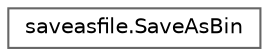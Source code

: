 digraph "Graphical Class Hierarchy"
{
 // LATEX_PDF_SIZE
  bgcolor="transparent";
  edge [fontname=Helvetica,fontsize=10,labelfontname=Helvetica,labelfontsize=10];
  node [fontname=Helvetica,fontsize=10,shape=box,height=0.2,width=0.4];
  rankdir="LR";
  Node0 [id="Node000000",label="saveasfile.SaveAsBin",height=0.2,width=0.4,color="grey40", fillcolor="white", style="filled",URL="$classsaveasfile_1_1_save_as_bin.html",tooltip=" "];
}
